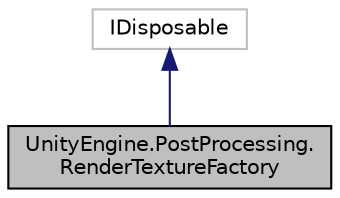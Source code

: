 digraph "UnityEngine.PostProcessing.RenderTextureFactory"
{
  edge [fontname="Helvetica",fontsize="10",labelfontname="Helvetica",labelfontsize="10"];
  node [fontname="Helvetica",fontsize="10",shape=record];
  Node2 [label="UnityEngine.PostProcessing.\lRenderTextureFactory",height=0.2,width=0.4,color="black", fillcolor="grey75", style="filled", fontcolor="black"];
  Node3 -> Node2 [dir="back",color="midnightblue",fontsize="10",style="solid"];
  Node3 [label="IDisposable",height=0.2,width=0.4,color="grey75", fillcolor="white", style="filled"];
}
